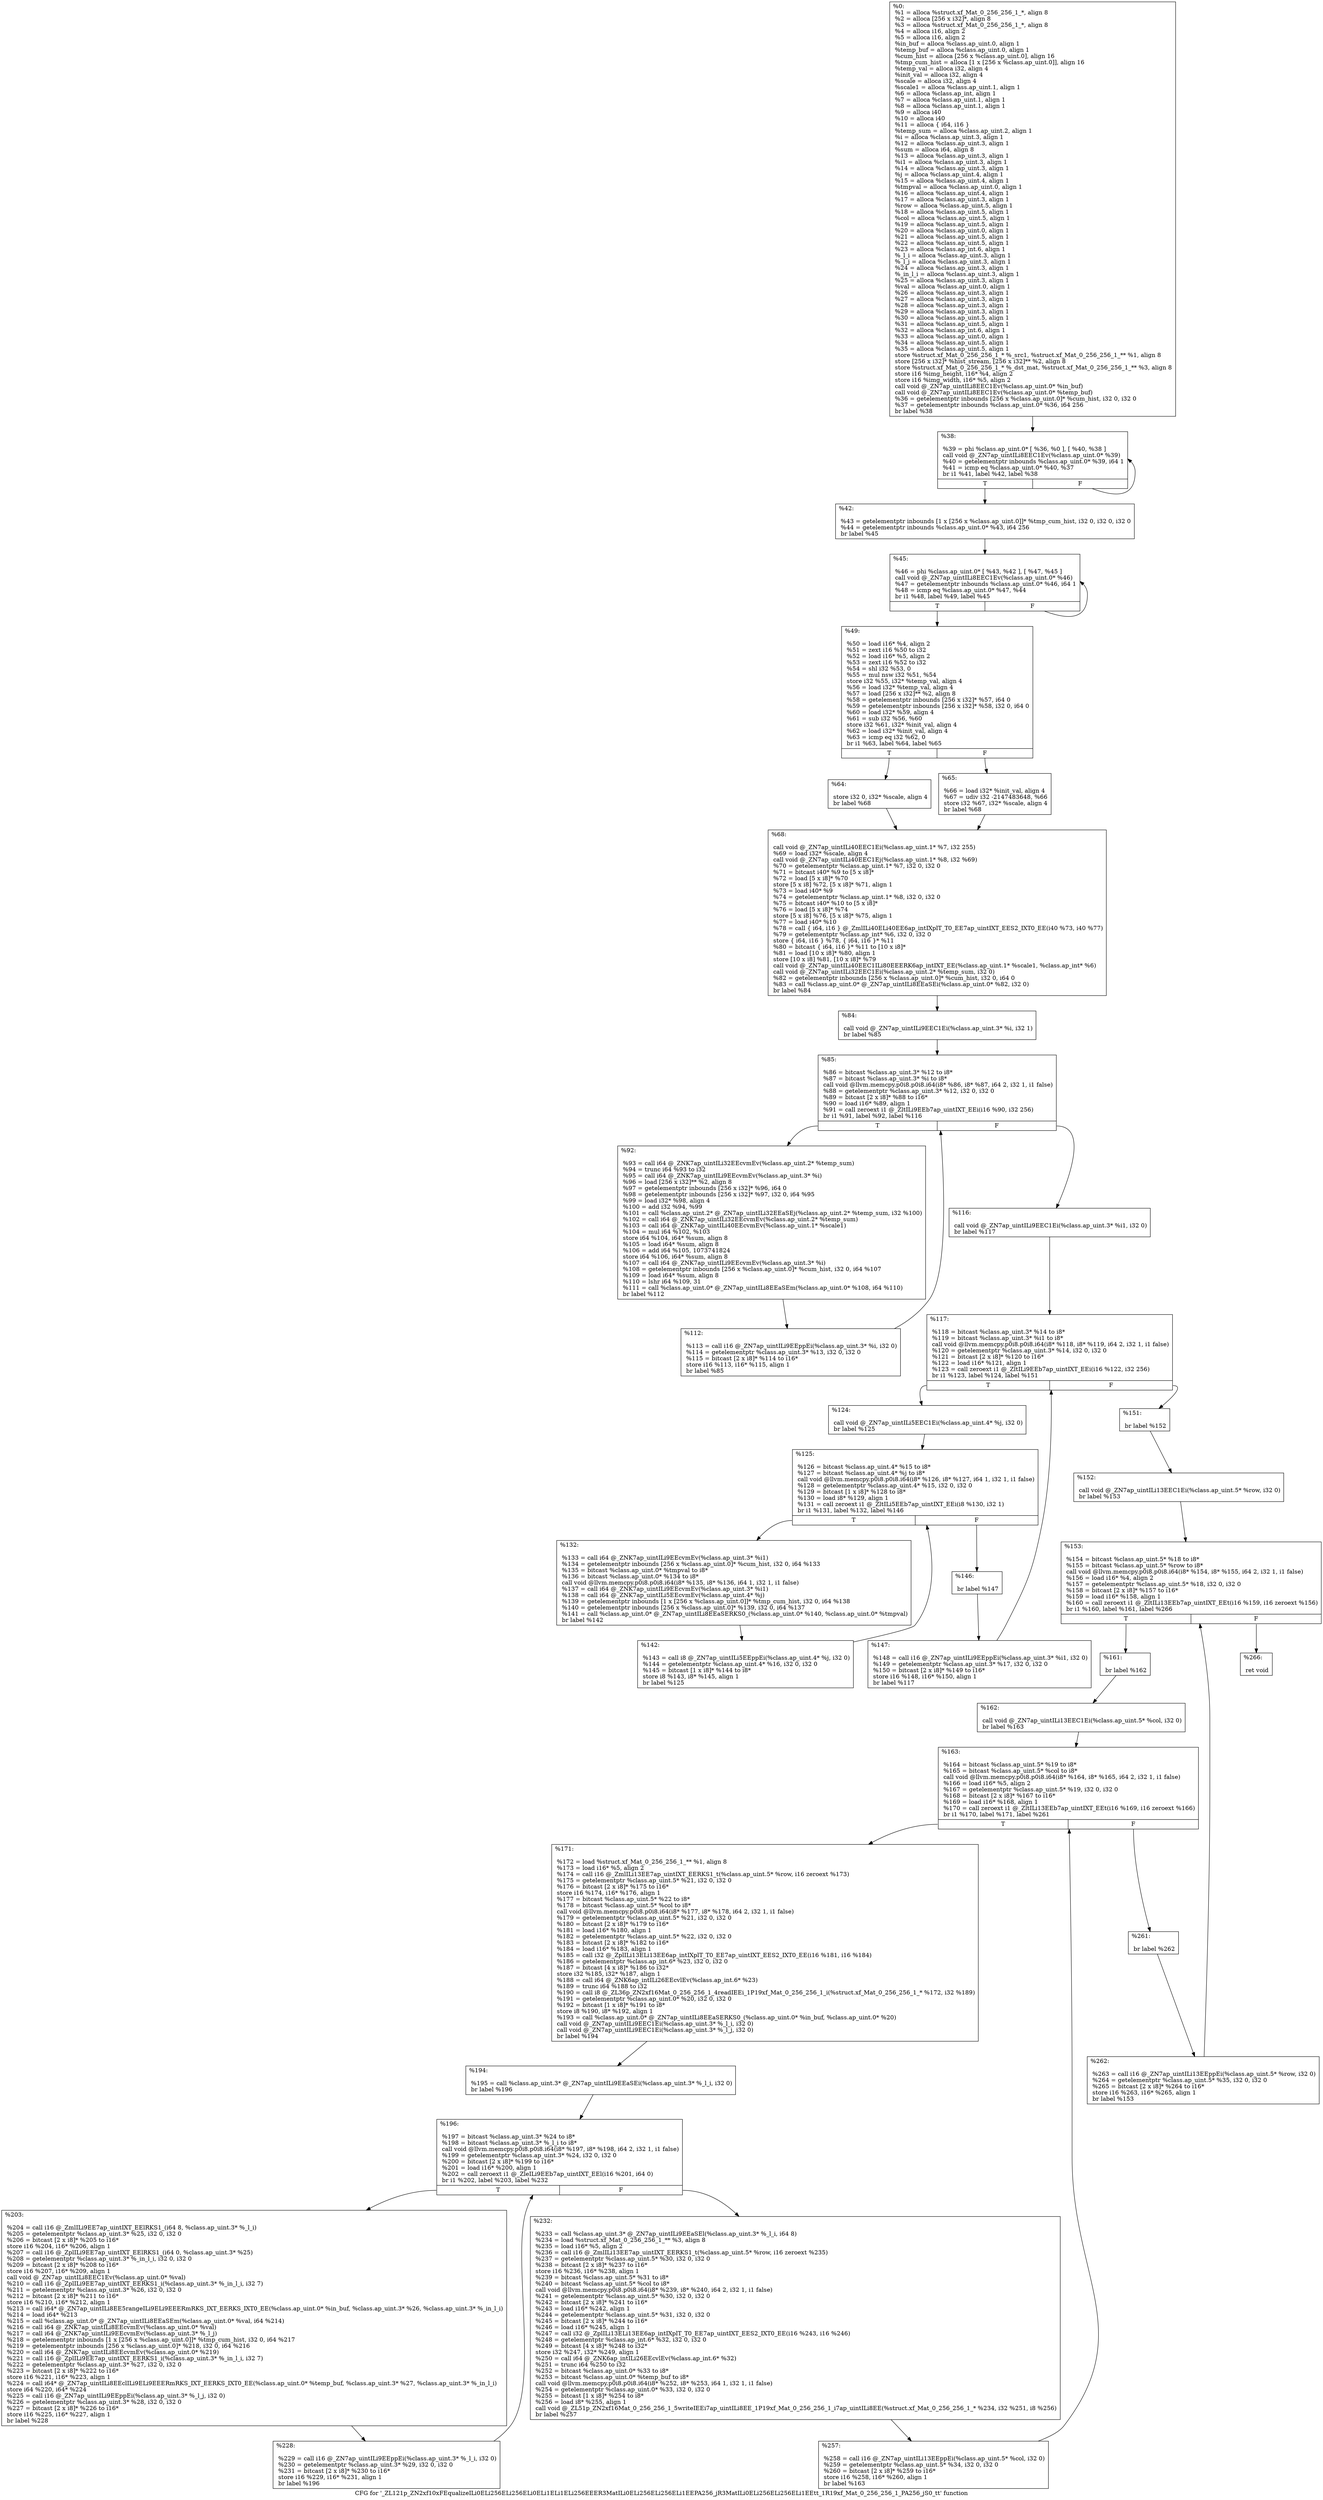 digraph "CFG for '_ZL121p_ZN2xf10xFEqualizeILi0ELi256ELi256ELi0ELi1ELi1ELi256EEER3MatILi0ELi256ELi256ELi1EEPA256_jR3MatILi0ELi256ELi256ELi1EEtt_1R19xf_Mat_0_256_256_1_PA256_jS0_tt' function" {
	label="CFG for '_ZL121p_ZN2xf10xFEqualizeILi0ELi256ELi256ELi0ELi1ELi1ELi256EEER3MatILi0ELi256ELi256ELi1EEPA256_jR3MatILi0ELi256ELi256ELi1EEtt_1R19xf_Mat_0_256_256_1_PA256_jS0_tt' function";

	Node0x1450ce0 [shape=record,label="{%0:\l  %1 = alloca %struct.xf_Mat_0_256_256_1_*, align 8\l  %2 = alloca [256 x i32]*, align 8\l  %3 = alloca %struct.xf_Mat_0_256_256_1_*, align 8\l  %4 = alloca i16, align 2\l  %5 = alloca i16, align 2\l  %in_buf = alloca %class.ap_uint.0, align 1\l  %temp_buf = alloca %class.ap_uint.0, align 1\l  %cum_hist = alloca [256 x %class.ap_uint.0], align 16\l  %tmp_cum_hist = alloca [1 x [256 x %class.ap_uint.0]], align 16\l  %temp_val = alloca i32, align 4\l  %init_val = alloca i32, align 4\l  %scale = alloca i32, align 4\l  %scale1 = alloca %class.ap_uint.1, align 1\l  %6 = alloca %class.ap_int, align 1\l  %7 = alloca %class.ap_uint.1, align 1\l  %8 = alloca %class.ap_uint.1, align 1\l  %9 = alloca i40\l  %10 = alloca i40\l  %11 = alloca \{ i64, i16 \}\l  %temp_sum = alloca %class.ap_uint.2, align 1\l  %i = alloca %class.ap_uint.3, align 1\l  %12 = alloca %class.ap_uint.3, align 1\l  %sum = alloca i64, align 8\l  %13 = alloca %class.ap_uint.3, align 1\l  %i1 = alloca %class.ap_uint.3, align 1\l  %14 = alloca %class.ap_uint.3, align 1\l  %j = alloca %class.ap_uint.4, align 1\l  %15 = alloca %class.ap_uint.4, align 1\l  %tmpval = alloca %class.ap_uint.0, align 1\l  %16 = alloca %class.ap_uint.4, align 1\l  %17 = alloca %class.ap_uint.3, align 1\l  %row = alloca %class.ap_uint.5, align 1\l  %18 = alloca %class.ap_uint.5, align 1\l  %col = alloca %class.ap_uint.5, align 1\l  %19 = alloca %class.ap_uint.5, align 1\l  %20 = alloca %class.ap_uint.0, align 1\l  %21 = alloca %class.ap_uint.5, align 1\l  %22 = alloca %class.ap_uint.5, align 1\l  %23 = alloca %class.ap_int.6, align 1\l  %_l_i = alloca %class.ap_uint.3, align 1\l  %_l_j = alloca %class.ap_uint.3, align 1\l  %24 = alloca %class.ap_uint.3, align 1\l  %_in_l_i = alloca %class.ap_uint.3, align 1\l  %25 = alloca %class.ap_uint.3, align 1\l  %val = alloca %class.ap_uint.0, align 1\l  %26 = alloca %class.ap_uint.3, align 1\l  %27 = alloca %class.ap_uint.3, align 1\l  %28 = alloca %class.ap_uint.3, align 1\l  %29 = alloca %class.ap_uint.3, align 1\l  %30 = alloca %class.ap_uint.5, align 1\l  %31 = alloca %class.ap_uint.5, align 1\l  %32 = alloca %class.ap_int.6, align 1\l  %33 = alloca %class.ap_uint.0, align 1\l  %34 = alloca %class.ap_uint.5, align 1\l  %35 = alloca %class.ap_uint.5, align 1\l  store %struct.xf_Mat_0_256_256_1_* %_src1, %struct.xf_Mat_0_256_256_1_** %1, align 8\l  store [256 x i32]* %hist_stream, [256 x i32]** %2, align 8\l  store %struct.xf_Mat_0_256_256_1_* %_dst_mat, %struct.xf_Mat_0_256_256_1_** %3, align 8\l  store i16 %img_height, i16* %4, align 2\l  store i16 %img_width, i16* %5, align 2\l  call void @_ZN7ap_uintILi8EEC1Ev(%class.ap_uint.0* %in_buf)\l  call void @_ZN7ap_uintILi8EEC1Ev(%class.ap_uint.0* %temp_buf)\l  %36 = getelementptr inbounds [256 x %class.ap_uint.0]* %cum_hist, i32 0, i32 0\l  %37 = getelementptr inbounds %class.ap_uint.0* %36, i64 256\l  br label %38\l}"];
	Node0x1450ce0 -> Node0x1454620;
	Node0x1454620 [shape=record,label="{%38:\l\l  %39 = phi %class.ap_uint.0* [ %36, %0 ], [ %40, %38 ]\l  call void @_ZN7ap_uintILi8EEC1Ev(%class.ap_uint.0* %39)\l  %40 = getelementptr inbounds %class.ap_uint.0* %39, i64 1\l  %41 = icmp eq %class.ap_uint.0* %40, %37\l  br i1 %41, label %42, label %38\l|{<s0>T|<s1>F}}"];
	Node0x1454620:s0 -> Node0x14549d0;
	Node0x1454620:s1 -> Node0x1454620;
	Node0x14549d0 [shape=record,label="{%42:\l\l  %43 = getelementptr inbounds [1 x [256 x %class.ap_uint.0]]* %tmp_cum_hist, i32 0, i32 0, i32 0\l  %44 = getelementptr inbounds %class.ap_uint.0* %43, i64 256\l  br label %45\l}"];
	Node0x14549d0 -> Node0x1454b70;
	Node0x1454b70 [shape=record,label="{%45:\l\l  %46 = phi %class.ap_uint.0* [ %43, %42 ], [ %47, %45 ]\l  call void @_ZN7ap_uintILi8EEC1Ev(%class.ap_uint.0* %46)\l  %47 = getelementptr inbounds %class.ap_uint.0* %46, i64 1\l  %48 = icmp eq %class.ap_uint.0* %47, %44\l  br i1 %48, label %49, label %45\l|{<s0>T|<s1>F}}"];
	Node0x1454b70:s0 -> Node0x1454ed0;
	Node0x1454b70:s1 -> Node0x1454b70;
	Node0x1454ed0 [shape=record,label="{%49:\l\l  %50 = load i16* %4, align 2\l  %51 = zext i16 %50 to i32\l  %52 = load i16* %5, align 2\l  %53 = zext i16 %52 to i32\l  %54 = shl i32 %53, 0\l  %55 = mul nsw i32 %51, %54\l  store i32 %55, i32* %temp_val, align 4\l  %56 = load i32* %temp_val, align 4\l  %57 = load [256 x i32]** %2, align 8\l  %58 = getelementptr inbounds [256 x i32]* %57, i64 0\l  %59 = getelementptr inbounds [256 x i32]* %58, i32 0, i64 0\l  %60 = load i32* %59, align 4\l  %61 = sub i32 %56, %60\l  store i32 %61, i32* %init_val, align 4\l  %62 = load i32* %init_val, align 4\l  %63 = icmp eq i32 %62, 0\l  br i1 %63, label %64, label %65\l|{<s0>T|<s1>F}}"];
	Node0x1454ed0:s0 -> Node0x1455880;
	Node0x1454ed0:s1 -> Node0x14558e0;
	Node0x1455880 [shape=record,label="{%64:\l\l  store i32 0, i32* %scale, align 4\l  br label %68\l}"];
	Node0x1455880 -> Node0x1455a80;
	Node0x14558e0 [shape=record,label="{%65:\l\l  %66 = load i32* %init_val, align 4\l  %67 = udiv i32 -2147483648, %66\l  store i32 %67, i32* %scale, align 4\l  br label %68\l}"];
	Node0x14558e0 -> Node0x1455a80;
	Node0x1455a80 [shape=record,label="{%68:\l\l  call void @_ZN7ap_uintILi40EEC1Ei(%class.ap_uint.1* %7, i32 255)\l  %69 = load i32* %scale, align 4\l  call void @_ZN7ap_uintILi40EEC1Ej(%class.ap_uint.1* %8, i32 %69)\l  %70 = getelementptr %class.ap_uint.1* %7, i32 0, i32 0\l  %71 = bitcast i40* %9 to [5 x i8]*\l  %72 = load [5 x i8]* %70\l  store [5 x i8] %72, [5 x i8]* %71, align 1\l  %73 = load i40* %9\l  %74 = getelementptr %class.ap_uint.1* %8, i32 0, i32 0\l  %75 = bitcast i40* %10 to [5 x i8]*\l  %76 = load [5 x i8]* %74\l  store [5 x i8] %76, [5 x i8]* %75, align 1\l  %77 = load i40* %10\l  %78 = call \{ i64, i16 \} @_ZmlILi40ELi40EE6ap_intIXplT_T0_EE7ap_uintIXT_EES2_IXT0_EE(i40 %73, i40 %77)\l  %79 = getelementptr %class.ap_int* %6, i32 0, i32 0\l  store \{ i64, i16 \} %78, \{ i64, i16 \}* %11\l  %80 = bitcast \{ i64, i16 \}* %11 to [10 x i8]*\l  %81 = load [10 x i8]* %80, align 1\l  store [10 x i8] %81, [10 x i8]* %79\l  call void @_ZN7ap_uintILi40EEC1ILi80EEERK6ap_intIXT_EE(%class.ap_uint.1* %scale1, %class.ap_int* %6)\l  call void @_ZN7ap_uintILi32EEC1Ei(%class.ap_uint.2* %temp_sum, i32 0)\l  %82 = getelementptr inbounds [256 x %class.ap_uint.0]* %cum_hist, i32 0, i64 0\l  %83 = call %class.ap_uint.0* @_ZN7ap_uintILi8EEaSEi(%class.ap_uint.0* %82, i32 0)\l  br label %84\l}"];
	Node0x1455a80 -> Node0x1457a50;
	Node0x1457a50 [shape=record,label="{%84:\l\l  call void @_ZN7ap_uintILi9EEC1Ei(%class.ap_uint.3* %i, i32 1)\l  br label %85\l}"];
	Node0x1457a50 -> Node0x1457be0;
	Node0x1457be0 [shape=record,label="{%85:\l\l  %86 = bitcast %class.ap_uint.3* %12 to i8*\l  %87 = bitcast %class.ap_uint.3* %i to i8*\l  call void @llvm.memcpy.p0i8.p0i8.i64(i8* %86, i8* %87, i64 2, i32 1, i1 false)\l  %88 = getelementptr %class.ap_uint.3* %12, i32 0, i32 0\l  %89 = bitcast [2 x i8]* %88 to i16*\l  %90 = load i16* %89, align 1\l  %91 = call zeroext i1 @_ZltILi9EEb7ap_uintIXT_EEi(i16 %90, i32 256)\l  br i1 %91, label %92, label %116\l|{<s0>T|<s1>F}}"];
	Node0x1457be0:s0 -> Node0x1458280;
	Node0x1457be0:s1 -> Node0x1458320;
	Node0x1458280 [shape=record,label="{%92:\l\l  %93 = call i64 @_ZNK7ap_uintILi32EEcvmEv(%class.ap_uint.2* %temp_sum)\l  %94 = trunc i64 %93 to i32\l  %95 = call i64 @_ZNK7ap_uintILi9EEcvmEv(%class.ap_uint.3* %i)\l  %96 = load [256 x i32]** %2, align 8\l  %97 = getelementptr inbounds [256 x i32]* %96, i64 0\l  %98 = getelementptr inbounds [256 x i32]* %97, i32 0, i64 %95\l  %99 = load i32* %98, align 4\l  %100 = add i32 %94, %99\l  %101 = call %class.ap_uint.2* @_ZN7ap_uintILi32EEaSEj(%class.ap_uint.2* %temp_sum, i32 %100)\l  %102 = call i64 @_ZNK7ap_uintILi32EEcvmEv(%class.ap_uint.2* %temp_sum)\l  %103 = call i64 @_ZNK7ap_uintILi40EEcvmEv(%class.ap_uint.1* %scale1)\l  %104 = mul i64 %102, %103\l  store i64 %104, i64* %sum, align 8\l  %105 = load i64* %sum, align 8\l  %106 = add i64 %105, 1073741824\l  store i64 %106, i64* %sum, align 8\l  %107 = call i64 @_ZNK7ap_uintILi9EEcvmEv(%class.ap_uint.3* %i)\l  %108 = getelementptr inbounds [256 x %class.ap_uint.0]* %cum_hist, i32 0, i64 %107\l  %109 = load i64* %sum, align 8\l  %110 = lshr i64 %109, 31\l  %111 = call %class.ap_uint.0* @_ZN7ap_uintILi8EEaSEm(%class.ap_uint.0* %108, i64 %110)\l  br label %112\l}"];
	Node0x1458280 -> Node0x14595b0;
	Node0x14595b0 [shape=record,label="{%112:\l\l  %113 = call i16 @_ZN7ap_uintILi9EEppEi(%class.ap_uint.3* %i, i32 0)\l  %114 = getelementptr %class.ap_uint.3* %13, i32 0, i32 0\l  %115 = bitcast [2 x i8]* %114 to i16*\l  store i16 %113, i16* %115, align 1\l  br label %85\l}"];
	Node0x14595b0 -> Node0x1457be0;
	Node0x1458320 [shape=record,label="{%116:\l\l  call void @_ZN7ap_uintILi9EEC1Ei(%class.ap_uint.3* %i1, i32 0)\l  br label %117\l}"];
	Node0x1458320 -> Node0x1459a30;
	Node0x1459a30 [shape=record,label="{%117:\l\l  %118 = bitcast %class.ap_uint.3* %14 to i8*\l  %119 = bitcast %class.ap_uint.3* %i1 to i8*\l  call void @llvm.memcpy.p0i8.p0i8.i64(i8* %118, i8* %119, i64 2, i32 1, i1 false)\l  %120 = getelementptr %class.ap_uint.3* %14, i32 0, i32 0\l  %121 = bitcast [2 x i8]* %120 to i16*\l  %122 = load i16* %121, align 1\l  %123 = call zeroext i1 @_ZltILi9EEb7ap_uintIXT_EEi(i16 %122, i32 256)\l  br i1 %123, label %124, label %151\l|{<s0>T|<s1>F}}"];
	Node0x1459a30:s0 -> Node0x1459fc0;
	Node0x1459a30:s1 -> Node0x145a020;
	Node0x1459fc0 [shape=record,label="{%124:\l\l  call void @_ZN7ap_uintILi5EEC1Ei(%class.ap_uint.4* %j, i32 0)\l  br label %125\l}"];
	Node0x1459fc0 -> Node0x145a220;
	Node0x145a220 [shape=record,label="{%125:\l\l  %126 = bitcast %class.ap_uint.4* %15 to i8*\l  %127 = bitcast %class.ap_uint.4* %j to i8*\l  call void @llvm.memcpy.p0i8.p0i8.i64(i8* %126, i8* %127, i64 1, i32 1, i1 false)\l  %128 = getelementptr %class.ap_uint.4* %15, i32 0, i32 0\l  %129 = bitcast [1 x i8]* %128 to i8*\l  %130 = load i8* %129, align 1\l  %131 = call zeroext i1 @_ZltILi5EEb7ap_uintIXT_EEi(i8 %130, i32 1)\l  br i1 %131, label %132, label %146\l|{<s0>T|<s1>F}}"];
	Node0x145a220:s0 -> Node0x145af70;
	Node0x145a220:s1 -> Node0x145afd0;
	Node0x145af70 [shape=record,label="{%132:\l\l  %133 = call i64 @_ZNK7ap_uintILi9EEcvmEv(%class.ap_uint.3* %i1)\l  %134 = getelementptr inbounds [256 x %class.ap_uint.0]* %cum_hist, i32 0, i64 %133\l  %135 = bitcast %class.ap_uint.0* %tmpval to i8*\l  %136 = bitcast %class.ap_uint.0* %134 to i8*\l  call void @llvm.memcpy.p0i8.p0i8.i64(i8* %135, i8* %136, i64 1, i32 1, i1 false)\l  %137 = call i64 @_ZNK7ap_uintILi9EEcvmEv(%class.ap_uint.3* %i1)\l  %138 = call i64 @_ZNK7ap_uintILi5EEcvmEv(%class.ap_uint.4* %j)\l  %139 = getelementptr inbounds [1 x [256 x %class.ap_uint.0]]* %tmp_cum_hist, i32 0, i64 %138\l  %140 = getelementptr inbounds [256 x %class.ap_uint.0]* %139, i32 0, i64 %137\l  %141 = call %class.ap_uint.0* @_ZN7ap_uintILi8EEaSERKS0_(%class.ap_uint.0* %140, %class.ap_uint.0* %tmpval)\l  br label %142\l}"];
	Node0x145af70 -> Node0x145b7c0;
	Node0x145b7c0 [shape=record,label="{%142:\l\l  %143 = call i8 @_ZN7ap_uintILi5EEppEi(%class.ap_uint.4* %j, i32 0)\l  %144 = getelementptr %class.ap_uint.4* %16, i32 0, i32 0\l  %145 = bitcast [1 x i8]* %144 to i8*\l  store i8 %143, i8* %145, align 1\l  br label %125\l}"];
	Node0x145b7c0 -> Node0x145a220;
	Node0x145afd0 [shape=record,label="{%146:\l\l  br label %147\l}"];
	Node0x145afd0 -> Node0x145bb90;
	Node0x145bb90 [shape=record,label="{%147:\l\l  %148 = call i16 @_ZN7ap_uintILi9EEppEi(%class.ap_uint.3* %i1, i32 0)\l  %149 = getelementptr %class.ap_uint.3* %17, i32 0, i32 0\l  %150 = bitcast [2 x i8]* %149 to i16*\l  store i16 %148, i16* %150, align 1\l  br label %117\l}"];
	Node0x145bb90 -> Node0x1459a30;
	Node0x145a020 [shape=record,label="{%151:\l\l  br label %152\l}"];
	Node0x145a020 -> Node0x145bf60;
	Node0x145bf60 [shape=record,label="{%152:\l\l  call void @_ZN7ap_uintILi13EEC1Ei(%class.ap_uint.5* %row, i32 0)\l  br label %153\l}"];
	Node0x145bf60 -> Node0x145c0f0;
	Node0x145c0f0 [shape=record,label="{%153:\l\l  %154 = bitcast %class.ap_uint.5* %18 to i8*\l  %155 = bitcast %class.ap_uint.5* %row to i8*\l  call void @llvm.memcpy.p0i8.p0i8.i64(i8* %154, i8* %155, i64 2, i32 1, i1 false)\l  %156 = load i16* %4, align 2\l  %157 = getelementptr %class.ap_uint.5* %18, i32 0, i32 0\l  %158 = bitcast [2 x i8]* %157 to i16*\l  %159 = load i16* %158, align 1\l  %160 = call zeroext i1 @_ZltILi13EEb7ap_uintIXT_EEt(i16 %159, i16 zeroext %156)\l  br i1 %160, label %161, label %266\l|{<s0>T|<s1>F}}"];
	Node0x145c0f0:s0 -> Node0x145c6b0;
	Node0x145c0f0:s1 -> Node0x145c710;
	Node0x145c6b0 [shape=record,label="{%161:\l\l  br label %162\l}"];
	Node0x145c6b0 -> Node0x145c820;
	Node0x145c820 [shape=record,label="{%162:\l\l  call void @_ZN7ap_uintILi13EEC1Ei(%class.ap_uint.5* %col, i32 0)\l  br label %163\l}"];
	Node0x145c820 -> Node0x145c9b0;
	Node0x145c9b0 [shape=record,label="{%163:\l\l  %164 = bitcast %class.ap_uint.5* %19 to i8*\l  %165 = bitcast %class.ap_uint.5* %col to i8*\l  call void @llvm.memcpy.p0i8.p0i8.i64(i8* %164, i8* %165, i64 2, i32 1, i1 false)\l  %166 = load i16* %5, align 2\l  %167 = getelementptr %class.ap_uint.5* %19, i32 0, i32 0\l  %168 = bitcast [2 x i8]* %167 to i16*\l  %169 = load i16* %168, align 1\l  %170 = call zeroext i1 @_ZltILi13EEb7ap_uintIXT_EEt(i16 %169, i16 zeroext %166)\l  br i1 %170, label %171, label %261\l|{<s0>T|<s1>F}}"];
	Node0x145c9b0:s0 -> Node0x145cf70;
	Node0x145c9b0:s1 -> Node0x145cfd0;
	Node0x145cf70 [shape=record,label="{%171:\l\l  %172 = load %struct.xf_Mat_0_256_256_1_** %1, align 8\l  %173 = load i16* %5, align 2\l  %174 = call i16 @_ZmlILi13EE7ap_uintIXT_EERKS1_t(%class.ap_uint.5* %row, i16 zeroext %173)\l  %175 = getelementptr %class.ap_uint.5* %21, i32 0, i32 0\l  %176 = bitcast [2 x i8]* %175 to i16*\l  store i16 %174, i16* %176, align 1\l  %177 = bitcast %class.ap_uint.5* %22 to i8*\l  %178 = bitcast %class.ap_uint.5* %col to i8*\l  call void @llvm.memcpy.p0i8.p0i8.i64(i8* %177, i8* %178, i64 2, i32 1, i1 false)\l  %179 = getelementptr %class.ap_uint.5* %21, i32 0, i32 0\l  %180 = bitcast [2 x i8]* %179 to i16*\l  %181 = load i16* %180, align 1\l  %182 = getelementptr %class.ap_uint.5* %22, i32 0, i32 0\l  %183 = bitcast [2 x i8]* %182 to i16*\l  %184 = load i16* %183, align 1\l  %185 = call i32 @_ZplILi13ELi13EE6ap_intIXplT_T0_EE7ap_uintIXT_EES2_IXT0_EE(i16 %181, i16 %184)\l  %186 = getelementptr %class.ap_int.6* %23, i32 0, i32 0\l  %187 = bitcast [4 x i8]* %186 to i32*\l  store i32 %185, i32* %187, align 1\l  %188 = call i64 @_ZNK6ap_intILi26EEcvlEv(%class.ap_int.6* %23)\l  %189 = trunc i64 %188 to i32\l  %190 = call i8 @_ZL36p_ZN2xf16Mat_0_256_256_1_4readIEEi_1P19xf_Mat_0_256_256_1_i(%struct.xf_Mat_0_256_256_1_* %172, i32 %189)\l  %191 = getelementptr %class.ap_uint.0* %20, i32 0, i32 0\l  %192 = bitcast [1 x i8]* %191 to i8*\l  store i8 %190, i8* %192, align 1\l  %193 = call %class.ap_uint.0* @_ZN7ap_uintILi8EEaSERKS0_(%class.ap_uint.0* %in_buf, %class.ap_uint.0* %20)\l  call void @_ZN7ap_uintILi9EEC1Ei(%class.ap_uint.3* %_l_i, i32 0)\l  call void @_ZN7ap_uintILi9EEC1Ei(%class.ap_uint.3* %_l_j, i32 0)\l  br label %194\l}"];
	Node0x145cf70 -> Node0x145d1e0;
	Node0x145d1e0 [shape=record,label="{%194:\l\l  %195 = call %class.ap_uint.3* @_ZN7ap_uintILi9EEaSEi(%class.ap_uint.3* %_l_i, i32 0)\l  br label %196\l}"];
	Node0x145d1e0 -> Node0x145e3c0;
	Node0x145e3c0 [shape=record,label="{%196:\l\l  %197 = bitcast %class.ap_uint.3* %24 to i8*\l  %198 = bitcast %class.ap_uint.3* %_l_i to i8*\l  call void @llvm.memcpy.p0i8.p0i8.i64(i8* %197, i8* %198, i64 2, i32 1, i1 false)\l  %199 = getelementptr %class.ap_uint.3* %24, i32 0, i32 0\l  %200 = bitcast [2 x i8]* %199 to i16*\l  %201 = load i16* %200, align 1\l  %202 = call zeroext i1 @_ZleILi9EEb7ap_uintIXT_EEl(i16 %201, i64 0)\l  br i1 %202, label %203, label %232\l|{<s0>T|<s1>F}}"];
	Node0x145e3c0:s0 -> Node0x145e900;
	Node0x145e3c0:s1 -> Node0x145e960;
	Node0x145e900 [shape=record,label="{%203:\l\l  %204 = call i16 @_ZmlILi9EE7ap_uintIXT_EElRKS1_(i64 8, %class.ap_uint.3* %_l_i)\l  %205 = getelementptr %class.ap_uint.3* %25, i32 0, i32 0\l  %206 = bitcast [2 x i8]* %205 to i16*\l  store i16 %204, i16* %206, align 1\l  %207 = call i16 @_ZplILi9EE7ap_uintIXT_EElRKS1_(i64 0, %class.ap_uint.3* %25)\l  %208 = getelementptr %class.ap_uint.3* %_in_l_i, i32 0, i32 0\l  %209 = bitcast [2 x i8]* %208 to i16*\l  store i16 %207, i16* %209, align 1\l  call void @_ZN7ap_uintILi8EEC1Ev(%class.ap_uint.0* %val)\l  %210 = call i16 @_ZplILi9EE7ap_uintIXT_EERKS1_i(%class.ap_uint.3* %_in_l_i, i32 7)\l  %211 = getelementptr %class.ap_uint.3* %26, i32 0, i32 0\l  %212 = bitcast [2 x i8]* %211 to i16*\l  store i16 %210, i16* %212, align 1\l  %213 = call i64* @_ZN7ap_uintILi8EE5rangeILi9ELi9EEERmRKS_IXT_EERKS_IXT0_EE(%class.ap_uint.0* %in_buf, %class.ap_uint.3* %26, %class.ap_uint.3* %_in_l_i)\l  %214 = load i64* %213\l  %215 = call %class.ap_uint.0* @_ZN7ap_uintILi8EEaSEm(%class.ap_uint.0* %val, i64 %214)\l  %216 = call i64 @_ZNK7ap_uintILi8EEcvmEv(%class.ap_uint.0* %val)\l  %217 = call i64 @_ZNK7ap_uintILi9EEcvmEv(%class.ap_uint.3* %_l_j)\l  %218 = getelementptr inbounds [1 x [256 x %class.ap_uint.0]]* %tmp_cum_hist, i32 0, i64 %217\l  %219 = getelementptr inbounds [256 x %class.ap_uint.0]* %218, i32 0, i64 %216\l  %220 = call i64 @_ZNK7ap_uintILi8EEcvmEv(%class.ap_uint.0* %219)\l  %221 = call i16 @_ZplILi9EE7ap_uintIXT_EERKS1_i(%class.ap_uint.3* %_in_l_i, i32 7)\l  %222 = getelementptr %class.ap_uint.3* %27, i32 0, i32 0\l  %223 = bitcast [2 x i8]* %222 to i16*\l  store i16 %221, i16* %223, align 1\l  %224 = call i64* @_ZN7ap_uintILi8EEclILi9ELi9EEERmRKS_IXT_EERKS_IXT0_EE(%class.ap_uint.0* %temp_buf, %class.ap_uint.3* %27, %class.ap_uint.3* %_in_l_i)\l  store i64 %220, i64* %224\l  %225 = call i16 @_ZN7ap_uintILi9EEppEi(%class.ap_uint.3* %_l_j, i32 0)\l  %226 = getelementptr %class.ap_uint.3* %28, i32 0, i32 0\l  %227 = bitcast [2 x i8]* %226 to i16*\l  store i16 %225, i16* %227, align 1\l  br label %228\l}"];
	Node0x145e900 -> Node0x145fda0;
	Node0x145fda0 [shape=record,label="{%228:\l\l  %229 = call i16 @_ZN7ap_uintILi9EEppEi(%class.ap_uint.3* %_l_i, i32 0)\l  %230 = getelementptr %class.ap_uint.3* %29, i32 0, i32 0\l  %231 = bitcast [2 x i8]* %230 to i16*\l  store i16 %229, i16* %231, align 1\l  br label %196\l}"];
	Node0x145fda0 -> Node0x145e3c0;
	Node0x145e960 [shape=record,label="{%232:\l\l  %233 = call %class.ap_uint.3* @_ZN7ap_uintILi9EEaSEl(%class.ap_uint.3* %_l_i, i64 8)\l  %234 = load %struct.xf_Mat_0_256_256_1_** %3, align 8\l  %235 = load i16* %5, align 2\l  %236 = call i16 @_ZmlILi13EE7ap_uintIXT_EERKS1_t(%class.ap_uint.5* %row, i16 zeroext %235)\l  %237 = getelementptr %class.ap_uint.5* %30, i32 0, i32 0\l  %238 = bitcast [2 x i8]* %237 to i16*\l  store i16 %236, i16* %238, align 1\l  %239 = bitcast %class.ap_uint.5* %31 to i8*\l  %240 = bitcast %class.ap_uint.5* %col to i8*\l  call void @llvm.memcpy.p0i8.p0i8.i64(i8* %239, i8* %240, i64 2, i32 1, i1 false)\l  %241 = getelementptr %class.ap_uint.5* %30, i32 0, i32 0\l  %242 = bitcast [2 x i8]* %241 to i16*\l  %243 = load i16* %242, align 1\l  %244 = getelementptr %class.ap_uint.5* %31, i32 0, i32 0\l  %245 = bitcast [2 x i8]* %244 to i16*\l  %246 = load i16* %245, align 1\l  %247 = call i32 @_ZplILi13ELi13EE6ap_intIXplT_T0_EE7ap_uintIXT_EES2_IXT0_EE(i16 %243, i16 %246)\l  %248 = getelementptr %class.ap_int.6* %32, i32 0, i32 0\l  %249 = bitcast [4 x i8]* %248 to i32*\l  store i32 %247, i32* %249, align 1\l  %250 = call i64 @_ZNK6ap_intILi26EEcvlEv(%class.ap_int.6* %32)\l  %251 = trunc i64 %250 to i32\l  %252 = bitcast %class.ap_uint.0* %33 to i8*\l  %253 = bitcast %class.ap_uint.0* %temp_buf to i8*\l  call void @llvm.memcpy.p0i8.p0i8.i64(i8* %252, i8* %253, i64 1, i32 1, i1 false)\l  %254 = getelementptr %class.ap_uint.0* %33, i32 0, i32 0\l  %255 = bitcast [1 x i8]* %254 to i8*\l  %256 = load i8* %255, align 1\l  call void @_ZL51p_ZN2xf16Mat_0_256_256_1_5writeIEEi7ap_uintILi8EE_1P19xf_Mat_0_256_256_1_i7ap_uintILi8EE(%struct.xf_Mat_0_256_256_1_* %234, i32 %251, i8 %256)\l  br label %257\l}"];
	Node0x145e960 -> Node0x1460320;
	Node0x1460320 [shape=record,label="{%257:\l\l  %258 = call i16 @_ZN7ap_uintILi13EEppEi(%class.ap_uint.5* %col, i32 0)\l  %259 = getelementptr %class.ap_uint.5* %34, i32 0, i32 0\l  %260 = bitcast [2 x i8]* %259 to i16*\l  store i16 %258, i16* %260, align 1\l  br label %163\l}"];
	Node0x1460320 -> Node0x145c9b0;
	Node0x145cfd0 [shape=record,label="{%261:\l\l  br label %262\l}"];
	Node0x145cfd0 -> Node0x145abf0;
	Node0x145abf0 [shape=record,label="{%262:\l\l  %263 = call i16 @_ZN7ap_uintILi13EEppEi(%class.ap_uint.5* %row, i32 0)\l  %264 = getelementptr %class.ap_uint.5* %35, i32 0, i32 0\l  %265 = bitcast [2 x i8]* %264 to i16*\l  store i16 %263, i16* %265, align 1\l  br label %153\l}"];
	Node0x145abf0 -> Node0x145c0f0;
	Node0x145c710 [shape=record,label="{%266:\l\l  ret void\l}"];
}
